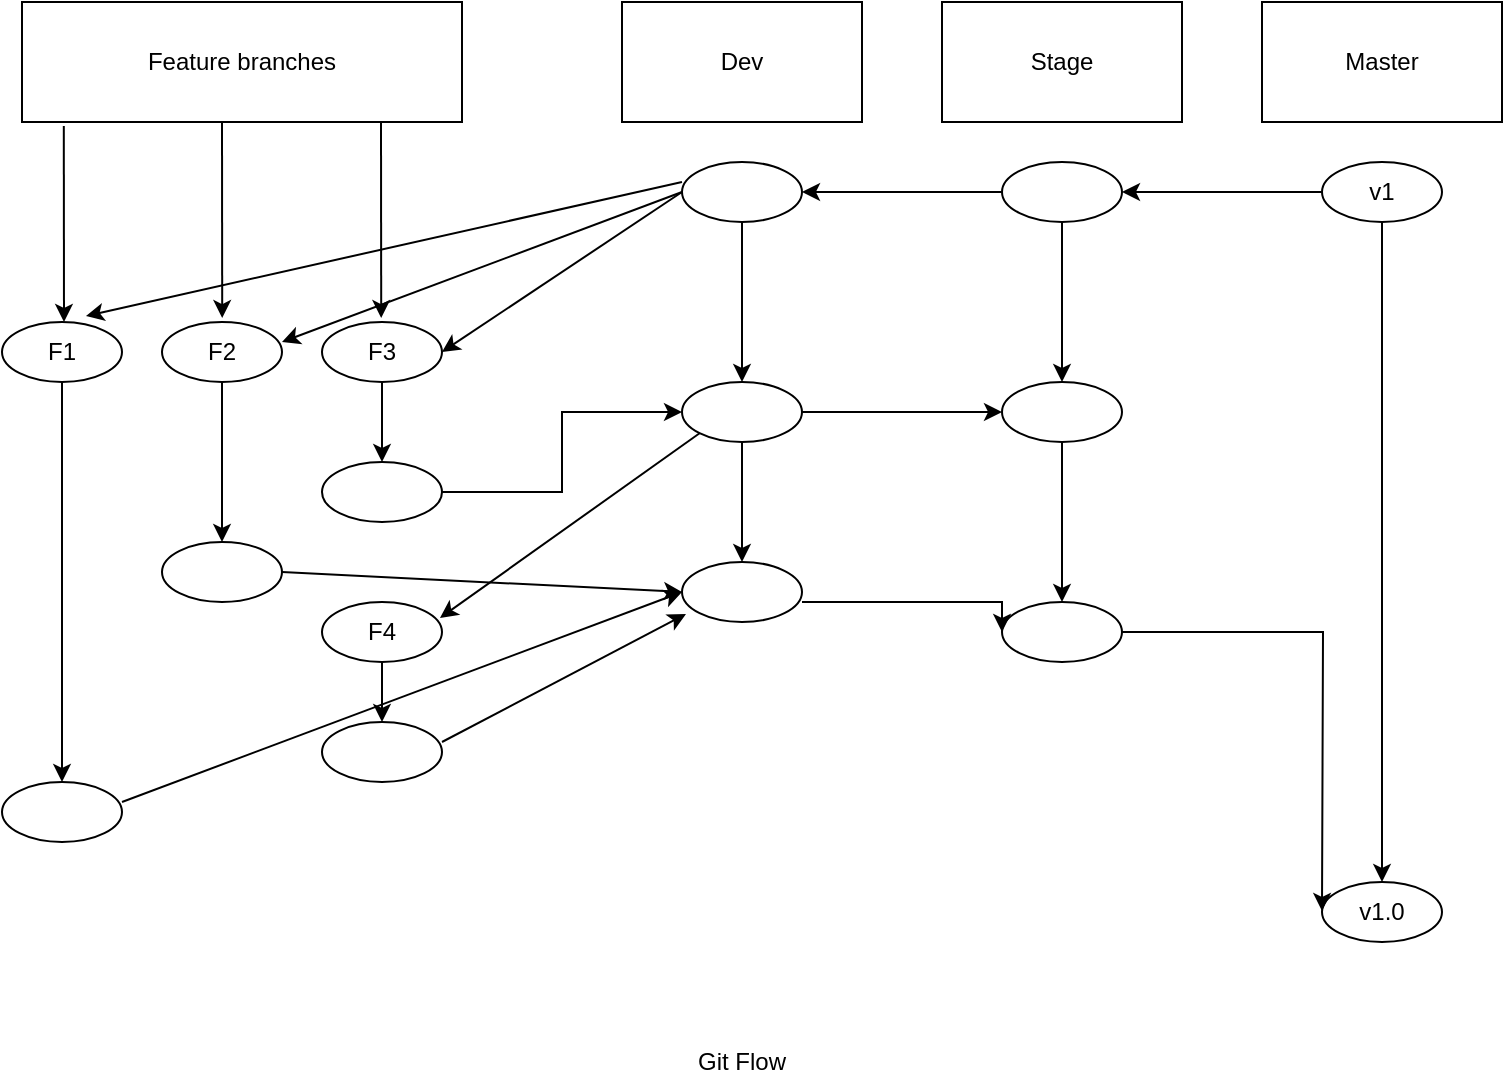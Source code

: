 <mxfile version="14.1.1" type="device" pages="3"><diagram id="JNfKFYqBqNEFS3OejF5B" name="Page-2"><mxGraphModel dx="946" dy="646" grid="1" gridSize="10" guides="1" tooltips="1" connect="1" arrows="1" fold="1" page="1" pageScale="1" pageWidth="827" pageHeight="1169" math="0" shadow="0"><root><mxCell id="IQvXxQoCViS_nBE7ZCbK-0"/><mxCell id="IQvXxQoCViS_nBE7ZCbK-1" parent="IQvXxQoCViS_nBE7ZCbK-0"/><mxCell id="IQvXxQoCViS_nBE7ZCbK-2" value="Master" style="rounded=0;whiteSpace=wrap;html=1;" parent="IQvXxQoCViS_nBE7ZCbK-1" vertex="1"><mxGeometry x="680" y="40" width="120" height="60" as="geometry"/></mxCell><mxCell id="IQvXxQoCViS_nBE7ZCbK-3" value="Stage" style="rounded=0;whiteSpace=wrap;html=1;" parent="IQvXxQoCViS_nBE7ZCbK-1" vertex="1"><mxGeometry x="520" y="40" width="120" height="60" as="geometry"/></mxCell><mxCell id="IQvXxQoCViS_nBE7ZCbK-4" value="Dev" style="rounded=0;whiteSpace=wrap;html=1;" parent="IQvXxQoCViS_nBE7ZCbK-1" vertex="1"><mxGeometry x="360" y="40" width="120" height="60" as="geometry"/></mxCell><mxCell id="IQvXxQoCViS_nBE7ZCbK-5" value="Feature branches" style="rounded=0;whiteSpace=wrap;html=1;" parent="IQvXxQoCViS_nBE7ZCbK-1" vertex="1"><mxGeometry x="60" y="40" width="220" height="60" as="geometry"/></mxCell><mxCell id="IQvXxQoCViS_nBE7ZCbK-7" value="" style="endArrow=classic;html=1;exitX=0.095;exitY=1.033;exitDx=0;exitDy=0;exitPerimeter=0;" parent="IQvXxQoCViS_nBE7ZCbK-1" source="IQvXxQoCViS_nBE7ZCbK-5" edge="1"><mxGeometry width="50" height="50" relative="1" as="geometry"><mxPoint x="80" y="160" as="sourcePoint"/><mxPoint x="81" y="200" as="targetPoint"/></mxGeometry></mxCell><mxCell id="IQvXxQoCViS_nBE7ZCbK-8" value="" style="endArrow=classic;html=1;exitX=0.095;exitY=1.033;exitDx=0;exitDy=0;exitPerimeter=0;" parent="IQvXxQoCViS_nBE7ZCbK-1" edge="1"><mxGeometry width="50" height="50" relative="1" as="geometry"><mxPoint x="160.0" y="100.0" as="sourcePoint"/><mxPoint x="160.1" y="198.02" as="targetPoint"/></mxGeometry></mxCell><mxCell id="IQvXxQoCViS_nBE7ZCbK-43" value="" style="edgeStyle=orthogonalEdgeStyle;rounded=0;orthogonalLoop=1;jettySize=auto;html=1;" parent="IQvXxQoCViS_nBE7ZCbK-1" source="IQvXxQoCViS_nBE7ZCbK-10" target="IQvXxQoCViS_nBE7ZCbK-42" edge="1"><mxGeometry relative="1" as="geometry"/></mxCell><mxCell id="IQvXxQoCViS_nBE7ZCbK-10" value="F1" style="ellipse;whiteSpace=wrap;html=1;" parent="IQvXxQoCViS_nBE7ZCbK-1" vertex="1"><mxGeometry x="50" y="200" width="60" height="30" as="geometry"/></mxCell><mxCell id="IQvXxQoCViS_nBE7ZCbK-41" value="" style="edgeStyle=orthogonalEdgeStyle;rounded=0;orthogonalLoop=1;jettySize=auto;html=1;" parent="IQvXxQoCViS_nBE7ZCbK-1" source="IQvXxQoCViS_nBE7ZCbK-11" target="IQvXxQoCViS_nBE7ZCbK-40" edge="1"><mxGeometry relative="1" as="geometry"/></mxCell><mxCell id="IQvXxQoCViS_nBE7ZCbK-11" value="F2" style="ellipse;whiteSpace=wrap;html=1;" parent="IQvXxQoCViS_nBE7ZCbK-1" vertex="1"><mxGeometry x="130" y="200" width="60" height="30" as="geometry"/></mxCell><mxCell id="IQvXxQoCViS_nBE7ZCbK-25" value="" style="edgeStyle=orthogonalEdgeStyle;rounded=0;orthogonalLoop=1;jettySize=auto;html=1;" parent="IQvXxQoCViS_nBE7ZCbK-1" source="IQvXxQoCViS_nBE7ZCbK-12" target="IQvXxQoCViS_nBE7ZCbK-24" edge="1"><mxGeometry relative="1" as="geometry"/></mxCell><mxCell id="IQvXxQoCViS_nBE7ZCbK-12" value="" style="ellipse;whiteSpace=wrap;html=1;" parent="IQvXxQoCViS_nBE7ZCbK-1" vertex="1"><mxGeometry x="390" y="120" width="60" height="30" as="geometry"/></mxCell><mxCell id="IQvXxQoCViS_nBE7ZCbK-13" value="" style="ellipse;whiteSpace=wrap;html=1;" parent="IQvXxQoCViS_nBE7ZCbK-1" vertex="1"><mxGeometry x="550" y="120" width="60" height="30" as="geometry"/></mxCell><mxCell id="IQvXxQoCViS_nBE7ZCbK-46" value="" style="edgeStyle=orthogonalEdgeStyle;rounded=0;orthogonalLoop=1;jettySize=auto;html=1;" parent="IQvXxQoCViS_nBE7ZCbK-1" source="IQvXxQoCViS_nBE7ZCbK-14" target="IQvXxQoCViS_nBE7ZCbK-45" edge="1"><mxGeometry relative="1" as="geometry"/></mxCell><mxCell id="IQvXxQoCViS_nBE7ZCbK-14" value="v1" style="ellipse;whiteSpace=wrap;html=1;" parent="IQvXxQoCViS_nBE7ZCbK-1" vertex="1"><mxGeometry x="710" y="120" width="60" height="30" as="geometry"/></mxCell><mxCell id="IQvXxQoCViS_nBE7ZCbK-15" value="" style="endArrow=classic;html=1;entryX=0.7;entryY=-0.1;entryDx=0;entryDy=0;entryPerimeter=0;" parent="IQvXxQoCViS_nBE7ZCbK-1" target="IQvXxQoCViS_nBE7ZCbK-10" edge="1"><mxGeometry width="50" height="50" relative="1" as="geometry"><mxPoint x="390" y="130" as="sourcePoint"/><mxPoint x="170.1" y="208.02" as="targetPoint"/></mxGeometry></mxCell><mxCell id="IQvXxQoCViS_nBE7ZCbK-16" value="" style="endArrow=classic;html=1;exitX=0;exitY=0.5;exitDx=0;exitDy=0;" parent="IQvXxQoCViS_nBE7ZCbK-1" source="IQvXxQoCViS_nBE7ZCbK-12" edge="1"><mxGeometry width="50" height="50" relative="1" as="geometry"><mxPoint x="180" y="120" as="sourcePoint"/><mxPoint x="190" y="210" as="targetPoint"/></mxGeometry></mxCell><mxCell id="IQvXxQoCViS_nBE7ZCbK-17" value="" style="endArrow=classic;html=1;exitX=0;exitY=0.5;exitDx=0;exitDy=0;entryX=1;entryY=0.5;entryDx=0;entryDy=0;" parent="IQvXxQoCViS_nBE7ZCbK-1" source="IQvXxQoCViS_nBE7ZCbK-14" target="IQvXxQoCViS_nBE7ZCbK-13" edge="1"><mxGeometry width="50" height="50" relative="1" as="geometry"><mxPoint x="660" y="131.98" as="sourcePoint"/><mxPoint x="660.1" y="230.0" as="targetPoint"/></mxGeometry></mxCell><mxCell id="IQvXxQoCViS_nBE7ZCbK-18" value="" style="endArrow=classic;html=1;exitX=0;exitY=0.5;exitDx=0;exitDy=0;entryX=1;entryY=0.5;entryDx=0;entryDy=0;" parent="IQvXxQoCViS_nBE7ZCbK-1" source="IQvXxQoCViS_nBE7ZCbK-13" target="IQvXxQoCViS_nBE7ZCbK-12" edge="1"><mxGeometry width="50" height="50" relative="1" as="geometry"><mxPoint x="550" y="150" as="sourcePoint"/><mxPoint x="550.1" y="248.02" as="targetPoint"/></mxGeometry></mxCell><mxCell id="IQvXxQoCViS_nBE7ZCbK-23" value="" style="edgeStyle=orthogonalEdgeStyle;rounded=0;orthogonalLoop=1;jettySize=auto;html=1;" parent="IQvXxQoCViS_nBE7ZCbK-1" source="IQvXxQoCViS_nBE7ZCbK-19" edge="1"><mxGeometry relative="1" as="geometry"><mxPoint x="240" y="270" as="targetPoint"/></mxGeometry></mxCell><mxCell id="IQvXxQoCViS_nBE7ZCbK-19" value="F3" style="ellipse;whiteSpace=wrap;html=1;" parent="IQvXxQoCViS_nBE7ZCbK-1" vertex="1"><mxGeometry x="210" y="200" width="60" height="30" as="geometry"/></mxCell><mxCell id="IQvXxQoCViS_nBE7ZCbK-20" value="" style="endArrow=classic;html=1;exitX=0.095;exitY=1.033;exitDx=0;exitDy=0;exitPerimeter=0;" parent="IQvXxQoCViS_nBE7ZCbK-1" edge="1"><mxGeometry width="50" height="50" relative="1" as="geometry"><mxPoint x="239.5" y="100" as="sourcePoint"/><mxPoint x="239.6" y="198.02" as="targetPoint"/></mxGeometry></mxCell><mxCell id="IQvXxQoCViS_nBE7ZCbK-21" value="" style="endArrow=classic;html=1;exitX=0;exitY=0.5;exitDx=0;exitDy=0;entryX=1;entryY=0.5;entryDx=0;entryDy=0;" parent="IQvXxQoCViS_nBE7ZCbK-1" source="IQvXxQoCViS_nBE7ZCbK-12" target="IQvXxQoCViS_nBE7ZCbK-19" edge="1"><mxGeometry width="50" height="50" relative="1" as="geometry"><mxPoint x="400" y="145" as="sourcePoint"/><mxPoint x="200" y="220" as="targetPoint"/></mxGeometry></mxCell><mxCell id="IQvXxQoCViS_nBE7ZCbK-22" value="" style="ellipse;whiteSpace=wrap;html=1;" parent="IQvXxQoCViS_nBE7ZCbK-1" vertex="1"><mxGeometry x="210" y="270" width="60" height="30" as="geometry"/></mxCell><mxCell id="IQvXxQoCViS_nBE7ZCbK-32" value="" style="edgeStyle=orthogonalEdgeStyle;rounded=0;orthogonalLoop=1;jettySize=auto;html=1;" parent="IQvXxQoCViS_nBE7ZCbK-1" source="IQvXxQoCViS_nBE7ZCbK-24" target="IQvXxQoCViS_nBE7ZCbK-31" edge="1"><mxGeometry relative="1" as="geometry"/></mxCell><mxCell id="IQvXxQoCViS_nBE7ZCbK-24" value="" style="ellipse;whiteSpace=wrap;html=1;" parent="IQvXxQoCViS_nBE7ZCbK-1" vertex="1"><mxGeometry x="390" y="230" width="60" height="30" as="geometry"/></mxCell><mxCell id="IQvXxQoCViS_nBE7ZCbK-30" value="" style="edgeStyle=orthogonalEdgeStyle;rounded=0;orthogonalLoop=1;jettySize=auto;html=1;entryX=0;entryY=0.5;entryDx=0;entryDy=0;exitX=1;exitY=0.5;exitDx=0;exitDy=0;" parent="IQvXxQoCViS_nBE7ZCbK-1" source="IQvXxQoCViS_nBE7ZCbK-22" target="IQvXxQoCViS_nBE7ZCbK-24" edge="1"><mxGeometry relative="1" as="geometry"><mxPoint x="250" y="240" as="sourcePoint"/><mxPoint x="250" y="280" as="targetPoint"/></mxGeometry></mxCell><mxCell id="IQvXxQoCViS_nBE7ZCbK-58" value="" style="edgeStyle=orthogonalEdgeStyle;rounded=0;orthogonalLoop=1;jettySize=auto;html=1;" parent="IQvXxQoCViS_nBE7ZCbK-1" source="IQvXxQoCViS_nBE7ZCbK-31" target="IQvXxQoCViS_nBE7ZCbK-57" edge="1"><mxGeometry relative="1" as="geometry"/></mxCell><mxCell id="IQvXxQoCViS_nBE7ZCbK-31" value="" style="ellipse;whiteSpace=wrap;html=1;" parent="IQvXxQoCViS_nBE7ZCbK-1" vertex="1"><mxGeometry x="550" y="230" width="60" height="30" as="geometry"/></mxCell><mxCell id="IQvXxQoCViS_nBE7ZCbK-37" value="" style="endArrow=classic;html=1;" parent="IQvXxQoCViS_nBE7ZCbK-1" edge="1"><mxGeometry width="50" height="50" relative="1" as="geometry"><mxPoint x="420" y="260" as="sourcePoint"/><mxPoint x="420" y="320" as="targetPoint"/></mxGeometry></mxCell><mxCell id="IQvXxQoCViS_nBE7ZCbK-38" value="" style="endArrow=classic;html=1;exitX=0.5;exitY=1;exitDx=0;exitDy=0;entryX=0.5;entryY=0;entryDx=0;entryDy=0;" parent="IQvXxQoCViS_nBE7ZCbK-1" source="IQvXxQoCViS_nBE7ZCbK-13" target="IQvXxQoCViS_nBE7ZCbK-31" edge="1"><mxGeometry width="50" height="50" relative="1" as="geometry"><mxPoint x="530" y="230" as="sourcePoint"/><mxPoint x="580" y="180" as="targetPoint"/></mxGeometry></mxCell><mxCell id="IQvXxQoCViS_nBE7ZCbK-39" value="" style="ellipse;whiteSpace=wrap;html=1;" parent="IQvXxQoCViS_nBE7ZCbK-1" vertex="1"><mxGeometry x="390" y="320" width="60" height="30" as="geometry"/></mxCell><mxCell id="IQvXxQoCViS_nBE7ZCbK-40" value="" style="ellipse;whiteSpace=wrap;html=1;" parent="IQvXxQoCViS_nBE7ZCbK-1" vertex="1"><mxGeometry x="130" y="310" width="60" height="30" as="geometry"/></mxCell><mxCell id="IQvXxQoCViS_nBE7ZCbK-42" value="" style="ellipse;whiteSpace=wrap;html=1;" parent="IQvXxQoCViS_nBE7ZCbK-1" vertex="1"><mxGeometry x="50" y="430" width="60" height="30" as="geometry"/></mxCell><mxCell id="IQvXxQoCViS_nBE7ZCbK-45" value="v1.0" style="ellipse;whiteSpace=wrap;html=1;" parent="IQvXxQoCViS_nBE7ZCbK-1" vertex="1"><mxGeometry x="710" y="480" width="60" height="30" as="geometry"/></mxCell><mxCell id="IQvXxQoCViS_nBE7ZCbK-53" value="" style="edgeStyle=orthogonalEdgeStyle;rounded=0;orthogonalLoop=1;jettySize=auto;html=1;" parent="IQvXxQoCViS_nBE7ZCbK-1" source="IQvXxQoCViS_nBE7ZCbK-47" edge="1"><mxGeometry relative="1" as="geometry"><mxPoint x="240" y="400" as="targetPoint"/></mxGeometry></mxCell><mxCell id="IQvXxQoCViS_nBE7ZCbK-47" value="F4" style="ellipse;whiteSpace=wrap;html=1;" parent="IQvXxQoCViS_nBE7ZCbK-1" vertex="1"><mxGeometry x="210" y="340" width="60" height="30" as="geometry"/></mxCell><mxCell id="IQvXxQoCViS_nBE7ZCbK-48" value="" style="endArrow=classic;html=1;exitX=0;exitY=1;exitDx=0;exitDy=0;entryX=0.983;entryY=0.267;entryDx=0;entryDy=0;entryPerimeter=0;" parent="IQvXxQoCViS_nBE7ZCbK-1" source="IQvXxQoCViS_nBE7ZCbK-24" target="IQvXxQoCViS_nBE7ZCbK-47" edge="1"><mxGeometry width="50" height="50" relative="1" as="geometry"><mxPoint x="390" y="320" as="sourcePoint"/><mxPoint x="440" y="270" as="targetPoint"/></mxGeometry></mxCell><mxCell id="IQvXxQoCViS_nBE7ZCbK-52" value="" style="ellipse;whiteSpace=wrap;html=1;" parent="IQvXxQoCViS_nBE7ZCbK-1" vertex="1"><mxGeometry x="210" y="400" width="60" height="30" as="geometry"/></mxCell><mxCell id="IQvXxQoCViS_nBE7ZCbK-54" value="" style="endArrow=classic;html=1;entryX=0.033;entryY=0.867;entryDx=0;entryDy=0;entryPerimeter=0;" parent="IQvXxQoCViS_nBE7ZCbK-1" target="IQvXxQoCViS_nBE7ZCbK-39" edge="1"><mxGeometry width="50" height="50" relative="1" as="geometry"><mxPoint x="270" y="410" as="sourcePoint"/><mxPoint x="320" y="360" as="targetPoint"/></mxGeometry></mxCell><mxCell id="IQvXxQoCViS_nBE7ZCbK-55" value="" style="endArrow=classic;html=1;exitX=1;exitY=0.5;exitDx=0;exitDy=0;entryX=0;entryY=0.5;entryDx=0;entryDy=0;" parent="IQvXxQoCViS_nBE7ZCbK-1" source="IQvXxQoCViS_nBE7ZCbK-40" target="IQvXxQoCViS_nBE7ZCbK-39" edge="1"><mxGeometry width="50" height="50" relative="1" as="geometry"><mxPoint x="390" y="320" as="sourcePoint"/><mxPoint x="440" y="270" as="targetPoint"/></mxGeometry></mxCell><mxCell id="IQvXxQoCViS_nBE7ZCbK-56" value="" style="endArrow=classic;html=1;entryX=0;entryY=0.5;entryDx=0;entryDy=0;" parent="IQvXxQoCViS_nBE7ZCbK-1" target="IQvXxQoCViS_nBE7ZCbK-39" edge="1"><mxGeometry width="50" height="50" relative="1" as="geometry"><mxPoint x="110" y="440" as="sourcePoint"/><mxPoint x="220.99" y="383" as="targetPoint"/></mxGeometry></mxCell><mxCell id="IQvXxQoCViS_nBE7ZCbK-57" value="" style="ellipse;whiteSpace=wrap;html=1;" parent="IQvXxQoCViS_nBE7ZCbK-1" vertex="1"><mxGeometry x="550" y="340" width="60" height="30" as="geometry"/></mxCell><mxCell id="IQvXxQoCViS_nBE7ZCbK-59" value="" style="edgeStyle=orthogonalEdgeStyle;rounded=0;orthogonalLoop=1;jettySize=auto;html=1;entryX=0;entryY=0.5;entryDx=0;entryDy=0;" parent="IQvXxQoCViS_nBE7ZCbK-1" target="IQvXxQoCViS_nBE7ZCbK-57" edge="1"><mxGeometry relative="1" as="geometry"><mxPoint x="450" y="340" as="sourcePoint"/><mxPoint x="550" y="340" as="targetPoint"/><Array as="points"><mxPoint x="550" y="340"/></Array></mxGeometry></mxCell><mxCell id="IQvXxQoCViS_nBE7ZCbK-60" value="" style="edgeStyle=orthogonalEdgeStyle;rounded=0;orthogonalLoop=1;jettySize=auto;html=1;exitX=1;exitY=0.5;exitDx=0;exitDy=0;" parent="IQvXxQoCViS_nBE7ZCbK-1" source="IQvXxQoCViS_nBE7ZCbK-57" edge="1"><mxGeometry relative="1" as="geometry"><mxPoint x="610" y="494.5" as="sourcePoint"/><mxPoint x="710" y="494.5" as="targetPoint"/></mxGeometry></mxCell><mxCell id="IQvXxQoCViS_nBE7ZCbK-61" value="Git Flow" style="text;html=1;strokeColor=none;fillColor=none;align=center;verticalAlign=middle;whiteSpace=wrap;rounded=0;" parent="IQvXxQoCViS_nBE7ZCbK-1" vertex="1"><mxGeometry x="270" y="560" width="300" height="20" as="geometry"/></mxCell></root></mxGraphModel></diagram><diagram id="998h6Ifmlm46iUMD5fGS" name="Page-3"><mxGraphModel dx="946" dy="597" grid="1" gridSize="10" guides="1" tooltips="1" connect="1" arrows="1" fold="1" page="1" pageScale="1" pageWidth="827" pageHeight="1169" math="0" shadow="0"><root><mxCell id="gpR3K3BFhlanFf4t6SX5-0"/><mxCell id="gpR3K3BFhlanFf4t6SX5-1" parent="gpR3K3BFhlanFf4t6SX5-0"/><mxCell id="gpR3K3BFhlanFf4t6SX5-3" value="Git merge vs git rebase" style="text;html=1;strokeColor=none;fillColor=none;align=center;verticalAlign=middle;whiteSpace=wrap;rounded=0;" vertex="1" parent="gpR3K3BFhlanFf4t6SX5-1"><mxGeometry x="270" y="530" width="240" height="20" as="geometry"/></mxCell><mxCell id="gpR3K3BFhlanFf4t6SX5-4" value="" style="ellipse;whiteSpace=wrap;html=1;aspect=fixed;" vertex="1" parent="gpR3K3BFhlanFf4t6SX5-1"><mxGeometry x="80" y="80" width="30" height="30" as="geometry"/></mxCell><mxCell id="gpR3K3BFhlanFf4t6SX5-5" value="" style="ellipse;whiteSpace=wrap;html=1;aspect=fixed;" vertex="1" parent="gpR3K3BFhlanFf4t6SX5-1"><mxGeometry x="190" y="80" width="30" height="30" as="geometry"/></mxCell><mxCell id="gpR3K3BFhlanFf4t6SX5-6" value="" style="ellipse;whiteSpace=wrap;html=1;aspect=fixed;" vertex="1" parent="gpR3K3BFhlanFf4t6SX5-1"><mxGeometry x="300" y="30" width="30" height="30" as="geometry"/></mxCell><mxCell id="gpR3K3BFhlanFf4t6SX5-7" value="" style="ellipse;whiteSpace=wrap;html=1;aspect=fixed;" vertex="1" parent="gpR3K3BFhlanFf4t6SX5-1"><mxGeometry x="320" y="80" width="30" height="30" as="geometry"/></mxCell><mxCell id="gpR3K3BFhlanFf4t6SX5-9" value="" style="ellipse;whiteSpace=wrap;html=1;aspect=fixed;" vertex="1" parent="gpR3K3BFhlanFf4t6SX5-1"><mxGeometry x="375" y="30" width="30" height="30" as="geometry"/></mxCell><mxCell id="gpR3K3BFhlanFf4t6SX5-10" value="*" style="ellipse;whiteSpace=wrap;html=1;aspect=fixed;" vertex="1" parent="gpR3K3BFhlanFf4t6SX5-1"><mxGeometry x="470" y="30" width="30" height="30" as="geometry"/></mxCell><mxCell id="gpR3K3BFhlanFf4t6SX5-11" value="" style="endArrow=none;html=1;exitX=1;exitY=0.5;exitDx=0;exitDy=0;entryX=0;entryY=0.5;entryDx=0;entryDy=0;" edge="1" parent="gpR3K3BFhlanFf4t6SX5-1" source="gpR3K3BFhlanFf4t6SX5-4" target="gpR3K3BFhlanFf4t6SX5-5"><mxGeometry width="50" height="50" relative="1" as="geometry"><mxPoint x="390" y="330" as="sourcePoint"/><mxPoint x="440" y="280" as="targetPoint"/></mxGeometry></mxCell><mxCell id="gpR3K3BFhlanFf4t6SX5-12" value="" style="endArrow=none;html=1;exitX=1;exitY=0.5;exitDx=0;exitDy=0;entryX=0;entryY=0.5;entryDx=0;entryDy=0;" edge="1" parent="gpR3K3BFhlanFf4t6SX5-1" source="gpR3K3BFhlanFf4t6SX5-5"><mxGeometry width="50" height="50" relative="1" as="geometry"><mxPoint x="240" y="94.5" as="sourcePoint"/><mxPoint x="320" y="94.5" as="targetPoint"/></mxGeometry></mxCell><mxCell id="gpR3K3BFhlanFf4t6SX5-13" value="" style="endArrow=classic;html=1;exitX=1;exitY=0.5;exitDx=0;exitDy=0;entryX=0.5;entryY=1;entryDx=0;entryDy=0;" edge="1" parent="gpR3K3BFhlanFf4t6SX5-1" source="gpR3K3BFhlanFf4t6SX5-7" target="gpR3K3BFhlanFf4t6SX5-10"><mxGeometry width="50" height="50" relative="1" as="geometry"><mxPoint x="414" y="130" as="sourcePoint"/><mxPoint x="464" y="80" as="targetPoint"/></mxGeometry></mxCell><mxCell id="gpR3K3BFhlanFf4t6SX5-14" value="" style="endArrow=none;html=1;entryX=0;entryY=0.5;entryDx=0;entryDy=0;" edge="1" parent="gpR3K3BFhlanFf4t6SX5-1" target="gpR3K3BFhlanFf4t6SX5-6"><mxGeometry width="50" height="50" relative="1" as="geometry"><mxPoint x="210" y="80" as="sourcePoint"/><mxPoint x="260" y="30" as="targetPoint"/></mxGeometry></mxCell><mxCell id="gpR3K3BFhlanFf4t6SX5-15" value="" style="endArrow=none;html=1;entryX=0;entryY=0.5;entryDx=0;entryDy=0;" edge="1" parent="gpR3K3BFhlanFf4t6SX5-1" target="gpR3K3BFhlanFf4t6SX5-9"><mxGeometry width="50" height="50" relative="1" as="geometry"><mxPoint x="330" y="45" as="sourcePoint"/><mxPoint x="370" y="45" as="targetPoint"/></mxGeometry></mxCell><mxCell id="gpR3K3BFhlanFf4t6SX5-16" value="" style="endArrow=none;html=1;" edge="1" parent="gpR3K3BFhlanFf4t6SX5-1"><mxGeometry width="50" height="50" relative="1" as="geometry"><mxPoint x="405" y="44.5" as="sourcePoint"/><mxPoint x="470" y="45" as="targetPoint"/></mxGeometry></mxCell><mxCell id="gpR3K3BFhlanFf4t6SX5-18" value="Master" style="rounded=0;whiteSpace=wrap;html=1;" vertex="1" parent="gpR3K3BFhlanFf4t6SX5-1"><mxGeometry x="285" y="150" width="120" height="30" as="geometry"/></mxCell><mxCell id="gpR3K3BFhlanFf4t6SX5-19" value="" style="endArrow=classic;html=1;exitX=0.417;exitY=0;exitDx=0;exitDy=0;exitPerimeter=0;" edge="1" parent="gpR3K3BFhlanFf4t6SX5-1" source="gpR3K3BFhlanFf4t6SX5-18"><mxGeometry width="50" height="50" relative="1" as="geometry"><mxPoint x="335" y="140" as="sourcePoint"/><mxPoint x="335" y="110" as="targetPoint"/></mxGeometry></mxCell><mxCell id="gpR3K3BFhlanFf4t6SX5-21" value="Feature" style="rounded=0;whiteSpace=wrap;html=1;" vertex="1" parent="gpR3K3BFhlanFf4t6SX5-1"><mxGeometry x="440" width="120" height="20" as="geometry"/></mxCell><mxCell id="gpR3K3BFhlanFf4t6SX5-22" value="Git Merge" style="rounded=0;whiteSpace=wrap;html=1;" vertex="1" parent="gpR3K3BFhlanFf4t6SX5-1"><mxGeometry x="650" y="60" width="120" height="60" as="geometry"/></mxCell><mxCell id="gpR3K3BFhlanFf4t6SX5-23" value="Git Rebase" style="rounded=0;whiteSpace=wrap;html=1;" vertex="1" parent="gpR3K3BFhlanFf4t6SX5-1"><mxGeometry x="650" y="330" width="120" height="60" as="geometry"/></mxCell><mxCell id="gpR3K3BFhlanFf4t6SX5-24" value="" style="ellipse;whiteSpace=wrap;html=1;aspect=fixed;" vertex="1" parent="gpR3K3BFhlanFf4t6SX5-1"><mxGeometry x="70" y="330" width="30" height="30" as="geometry"/></mxCell><mxCell id="gpR3K3BFhlanFf4t6SX5-25" value="" style="ellipse;whiteSpace=wrap;html=1;aspect=fixed;" vertex="1" parent="gpR3K3BFhlanFf4t6SX5-1"><mxGeometry x="210" y="330" width="30" height="30" as="geometry"/></mxCell><mxCell id="gpR3K3BFhlanFf4t6SX5-26" value="" style="ellipse;whiteSpace=wrap;html=1;aspect=fixed;" vertex="1" parent="gpR3K3BFhlanFf4t6SX5-1"><mxGeometry x="345" y="330" width="30" height="30" as="geometry"/></mxCell><mxCell id="gpR3K3BFhlanFf4t6SX5-27" value="*" style="ellipse;whiteSpace=wrap;html=1;aspect=fixed;" vertex="1" parent="gpR3K3BFhlanFf4t6SX5-1"><mxGeometry x="440" y="280" width="30" height="30" as="geometry"/></mxCell><mxCell id="gpR3K3BFhlanFf4t6SX5-28" value="*" style="ellipse;whiteSpace=wrap;html=1;aspect=fixed;" vertex="1" parent="gpR3K3BFhlanFf4t6SX5-1"><mxGeometry x="520" y="280" width="30" height="30" as="geometry"/></mxCell><mxCell id="gpR3K3BFhlanFf4t6SX5-30" value="Feature" style="rounded=0;whiteSpace=wrap;html=1;" vertex="1" parent="gpR3K3BFhlanFf4t6SX5-1"><mxGeometry x="475" y="230" width="120" height="20" as="geometry"/></mxCell><mxCell id="gpR3K3BFhlanFf4t6SX5-31" value="Master" style="rounded=0;whiteSpace=wrap;html=1;" vertex="1" parent="gpR3K3BFhlanFf4t6SX5-1"><mxGeometry x="300" y="410" width="120" height="30" as="geometry"/></mxCell><mxCell id="gpR3K3BFhlanFf4t6SX5-32" value="" style="endArrow=classic;html=1;entryX=0.5;entryY=1;entryDx=0;entryDy=0;exitX=0.5;exitY=0;exitDx=0;exitDy=0;" edge="1" parent="gpR3K3BFhlanFf4t6SX5-1" source="gpR3K3BFhlanFf4t6SX5-31" target="gpR3K3BFhlanFf4t6SX5-26"><mxGeometry width="50" height="50" relative="1" as="geometry"><mxPoint x="355" y="410" as="sourcePoint"/><mxPoint x="405" y="360" as="targetPoint"/></mxGeometry></mxCell><mxCell id="gpR3K3BFhlanFf4t6SX5-33" value="" style="endArrow=none;html=1;entryX=0;entryY=0.5;entryDx=0;entryDy=0;" edge="1" parent="gpR3K3BFhlanFf4t6SX5-1" target="gpR3K3BFhlanFf4t6SX5-25"><mxGeometry width="50" height="50" relative="1" as="geometry"><mxPoint x="100" y="345" as="sourcePoint"/><mxPoint x="150" y="300" as="targetPoint"/></mxGeometry></mxCell><mxCell id="gpR3K3BFhlanFf4t6SX5-34" value="" style="endArrow=none;html=1;entryX=0;entryY=0.5;entryDx=0;entryDy=0;" edge="1" parent="gpR3K3BFhlanFf4t6SX5-1"><mxGeometry width="50" height="50" relative="1" as="geometry"><mxPoint x="240" y="345" as="sourcePoint"/><mxPoint x="345" y="344.5" as="targetPoint"/></mxGeometry></mxCell><mxCell id="gpR3K3BFhlanFf4t6SX5-35" value="" style="endArrow=none;html=1;entryX=0;entryY=0.5;entryDx=0;entryDy=0;" edge="1" parent="gpR3K3BFhlanFf4t6SX5-1"><mxGeometry width="50" height="50" relative="1" as="geometry"><mxPoint x="470" y="295" as="sourcePoint"/><mxPoint x="520" y="294.5" as="targetPoint"/></mxGeometry></mxCell><mxCell id="gpR3K3BFhlanFf4t6SX5-36" value="" style="endArrow=none;html=1;entryX=0;entryY=0.5;entryDx=0;entryDy=0;" edge="1" parent="gpR3K3BFhlanFf4t6SX5-1" target="gpR3K3BFhlanFf4t6SX5-27"><mxGeometry width="50" height="50" relative="1" as="geometry"><mxPoint x="375" y="345" as="sourcePoint"/><mxPoint x="425" y="344.5" as="targetPoint"/><Array as="points"><mxPoint x="420" y="330"/></Array></mxGeometry></mxCell></root></mxGraphModel></diagram><diagram id="TkqkyKfVlmm-ubmhDyW2" name="Page-4"><mxGraphModel dx="946" dy="646" grid="1" gridSize="10" guides="1" tooltips="1" connect="1" arrows="1" fold="1" page="1" pageScale="1" pageWidth="827" pageHeight="1169" math="0" shadow="0"><root><mxCell id="wAQrojV3WRPhFBGHK14p-0"/><mxCell id="wAQrojV3WRPhFBGHK14p-1" parent="wAQrojV3WRPhFBGHK14p-0"/><mxCell id="wAQrojV3WRPhFBGHK14p-2" value="Time" style="rounded=0;whiteSpace=wrap;html=1;" vertex="1" parent="wAQrojV3WRPhFBGHK14p-1"><mxGeometry x="10" y="40" width="80" height="30" as="geometry"/></mxCell><mxCell id="wAQrojV3WRPhFBGHK14p-13" value="" style="edgeStyle=orthogonalEdgeStyle;rounded=0;orthogonalLoop=1;jettySize=auto;html=1;" edge="1" parent="wAQrojV3WRPhFBGHK14p-1" source="wAQrojV3WRPhFBGHK14p-3" target="wAQrojV3WRPhFBGHK14p-12"><mxGeometry relative="1" as="geometry"><Array as="points"><mxPoint x="120" y="90"/><mxPoint x="120" y="90"/></Array></mxGeometry></mxCell><mxCell id="wAQrojV3WRPhFBGHK14p-3" value="Feature Branches" style="rounded=0;whiteSpace=wrap;html=1;" vertex="1" parent="wAQrojV3WRPhFBGHK14p-1"><mxGeometry x="110" y="40" width="120" height="30" as="geometry"/></mxCell><mxCell id="wAQrojV3WRPhFBGHK14p-4" value="Dev" style="rounded=0;whiteSpace=wrap;html=1;" vertex="1" parent="wAQrojV3WRPhFBGHK14p-1"><mxGeometry x="240" y="40" width="60" height="30" as="geometry"/></mxCell><mxCell id="wAQrojV3WRPhFBGHK14p-37" value="" style="edgeStyle=orthogonalEdgeStyle;rounded=0;orthogonalLoop=1;jettySize=auto;html=1;" edge="1" parent="wAQrojV3WRPhFBGHK14p-1" source="wAQrojV3WRPhFBGHK14p-5" target="wAQrojV3WRPhFBGHK14p-36"><mxGeometry relative="1" as="geometry"/></mxCell><mxCell id="wAQrojV3WRPhFBGHK14p-5" value="Bug fixes" style="rounded=0;whiteSpace=wrap;html=1;" vertex="1" parent="wAQrojV3WRPhFBGHK14p-1"><mxGeometry x="340" y="40" width="70" height="30" as="geometry"/></mxCell><mxCell id="wAQrojV3WRPhFBGHK14p-40" value="" style="edgeStyle=orthogonalEdgeStyle;rounded=0;orthogonalLoop=1;jettySize=auto;html=1;" edge="1" parent="wAQrojV3WRPhFBGHK14p-1" source="wAQrojV3WRPhFBGHK14p-6" target="wAQrojV3WRPhFBGHK14p-39"><mxGeometry relative="1" as="geometry"/></mxCell><mxCell id="wAQrojV3WRPhFBGHK14p-6" value="QA" style="rounded=0;whiteSpace=wrap;html=1;" vertex="1" parent="wAQrojV3WRPhFBGHK14p-1"><mxGeometry x="440" y="40" width="50" height="30" as="geometry"/></mxCell><mxCell id="wAQrojV3WRPhFBGHK14p-49" value="" style="edgeStyle=orthogonalEdgeStyle;rounded=0;orthogonalLoop=1;jettySize=auto;html=1;" edge="1" parent="wAQrojV3WRPhFBGHK14p-1" source="wAQrojV3WRPhFBGHK14p-7" target="wAQrojV3WRPhFBGHK14p-48"><mxGeometry relative="1" as="geometry"/></mxCell><mxCell id="wAQrojV3WRPhFBGHK14p-7" value="Stage" style="rounded=0;whiteSpace=wrap;html=1;" vertex="1" parent="wAQrojV3WRPhFBGHK14p-1"><mxGeometry x="520" y="40" width="70" height="30" as="geometry"/></mxCell><mxCell id="wAQrojV3WRPhFBGHK14p-58" value="" style="edgeStyle=orthogonalEdgeStyle;rounded=0;orthogonalLoop=1;jettySize=auto;html=1;" edge="1" parent="wAQrojV3WRPhFBGHK14p-1" source="wAQrojV3WRPhFBGHK14p-9" target="wAQrojV3WRPhFBGHK14p-57"><mxGeometry relative="1" as="geometry"/></mxCell><mxCell id="wAQrojV3WRPhFBGHK14p-9" value="Hot fixes" style="rounded=0;whiteSpace=wrap;html=1;" vertex="1" parent="wAQrojV3WRPhFBGHK14p-1"><mxGeometry x="640" y="40" width="70" height="30" as="geometry"/></mxCell><mxCell id="wAQrojV3WRPhFBGHK14p-62" value="" style="edgeStyle=orthogonalEdgeStyle;rounded=0;orthogonalLoop=1;jettySize=auto;html=1;" edge="1" parent="wAQrojV3WRPhFBGHK14p-1" source="wAQrojV3WRPhFBGHK14p-10" target="wAQrojV3WRPhFBGHK14p-61"><mxGeometry relative="1" as="geometry"/></mxCell><mxCell id="wAQrojV3WRPhFBGHK14p-10" value="Master" style="rounded=0;whiteSpace=wrap;html=1;" vertex="1" parent="wAQrojV3WRPhFBGHK14p-1"><mxGeometry x="750" y="40" width="70" height="30" as="geometry"/></mxCell><mxCell id="wAQrojV3WRPhFBGHK14p-11" value="" style="endArrow=classic;html=1;exitX=0.363;exitY=1.067;exitDx=0;exitDy=0;exitPerimeter=0;" edge="1" parent="wAQrojV3WRPhFBGHK14p-1" source="wAQrojV3WRPhFBGHK14p-2"><mxGeometry width="50" height="50" relative="1" as="geometry"><mxPoint x="390" y="360" as="sourcePoint"/><mxPoint x="39" y="640" as="targetPoint"/></mxGeometry></mxCell><mxCell id="wAQrojV3WRPhFBGHK14p-15" value="" style="edgeStyle=orthogonalEdgeStyle;rounded=0;orthogonalLoop=1;jettySize=auto;html=1;" edge="1" parent="wAQrojV3WRPhFBGHK14p-1" source="wAQrojV3WRPhFBGHK14p-12" target="wAQrojV3WRPhFBGHK14p-14"><mxGeometry relative="1" as="geometry"><Array as="points"><mxPoint x="120" y="240"/><mxPoint x="120" y="240"/></Array></mxGeometry></mxCell><mxCell id="wAQrojV3WRPhFBGHK14p-12" value="" style="ellipse;whiteSpace=wrap;html=1;rounded=0;fillColor=#99FF99;" vertex="1" parent="wAQrojV3WRPhFBGHK14p-1"><mxGeometry x="90" y="160" width="50" height="30" as="geometry"/></mxCell><mxCell id="wAQrojV3WRPhFBGHK14p-17" value="" style="edgeStyle=orthogonalEdgeStyle;rounded=0;orthogonalLoop=1;jettySize=auto;html=1;" edge="1" parent="wAQrojV3WRPhFBGHK14p-1" source="wAQrojV3WRPhFBGHK14p-14" target="wAQrojV3WRPhFBGHK14p-16"><mxGeometry relative="1" as="geometry"><Array as="points"><mxPoint x="120" y="320"/><mxPoint x="120" y="320"/></Array></mxGeometry></mxCell><mxCell id="wAQrojV3WRPhFBGHK14p-14" value="" style="ellipse;whiteSpace=wrap;html=1;rounded=0;fillColor=#99FF99;" vertex="1" parent="wAQrojV3WRPhFBGHK14p-1"><mxGeometry x="90" y="270" width="50" height="30" as="geometry"/></mxCell><mxCell id="wAQrojV3WRPhFBGHK14p-16" value="" style="ellipse;whiteSpace=wrap;html=1;rounded=0;fillColor=#99FF99;" vertex="1" parent="wAQrojV3WRPhFBGHK14p-1"><mxGeometry x="90" y="380" width="55" height="30" as="geometry"/></mxCell><mxCell id="wAQrojV3WRPhFBGHK14p-18" value="" style="endArrow=classic;html=1;" edge="1" parent="wAQrojV3WRPhFBGHK14p-1"><mxGeometry width="50" height="50" relative="1" as="geometry"><mxPoint x="117" y="410" as="sourcePoint"/><mxPoint x="117" y="640" as="targetPoint"/></mxGeometry></mxCell><mxCell id="wAQrojV3WRPhFBGHK14p-19" value="" style="edgeStyle=orthogonalEdgeStyle;rounded=0;orthogonalLoop=1;jettySize=auto;html=1;" edge="1" parent="wAQrojV3WRPhFBGHK14p-1"><mxGeometry relative="1" as="geometry"><mxPoint x="180" y="70" as="sourcePoint"/><mxPoint x="180" y="200" as="targetPoint"/><Array as="points"><mxPoint x="180" y="100"/><mxPoint x="180" y="100"/></Array></mxGeometry></mxCell><mxCell id="wAQrojV3WRPhFBGHK14p-23" value="" style="edgeStyle=orthogonalEdgeStyle;rounded=0;orthogonalLoop=1;jettySize=auto;html=1;" edge="1" parent="wAQrojV3WRPhFBGHK14p-1" source="wAQrojV3WRPhFBGHK14p-20" target="wAQrojV3WRPhFBGHK14p-22"><mxGeometry relative="1" as="geometry"/></mxCell><mxCell id="wAQrojV3WRPhFBGHK14p-20" value="" style="ellipse;whiteSpace=wrap;html=1;rounded=0;fillColor=#99FF99;" vertex="1" parent="wAQrojV3WRPhFBGHK14p-1"><mxGeometry x="150" y="200" width="50" height="30" as="geometry"/></mxCell><mxCell id="wAQrojV3WRPhFBGHK14p-22" value="" style="ellipse;whiteSpace=wrap;html=1;rounded=0;fillColor=#99FF99;" vertex="1" parent="wAQrojV3WRPhFBGHK14p-1"><mxGeometry x="150" y="470" width="50" height="30" as="geometry"/></mxCell><mxCell id="wAQrojV3WRPhFBGHK14p-24" value="" style="edgeStyle=orthogonalEdgeStyle;rounded=0;orthogonalLoop=1;jettySize=auto;html=1;" edge="1" parent="wAQrojV3WRPhFBGHK14p-1"><mxGeometry relative="1" as="geometry"><mxPoint x="274.5" y="70" as="sourcePoint"/><mxPoint x="274.5" y="120.3" as="targetPoint"/><Array as="points"><mxPoint x="274.5" y="90"/><mxPoint x="274.5" y="90"/></Array></mxGeometry></mxCell><mxCell id="wAQrojV3WRPhFBGHK14p-27" value="" style="edgeStyle=orthogonalEdgeStyle;rounded=0;orthogonalLoop=1;jettySize=auto;html=1;" edge="1" parent="wAQrojV3WRPhFBGHK14p-1" source="wAQrojV3WRPhFBGHK14p-25" target="wAQrojV3WRPhFBGHK14p-26"><mxGeometry relative="1" as="geometry"/></mxCell><mxCell id="wAQrojV3WRPhFBGHK14p-25" value="" style="ellipse;whiteSpace=wrap;html=1;rounded=0;fillColor=#FFE6CC;" vertex="1" parent="wAQrojV3WRPhFBGHK14p-1"><mxGeometry x="250" y="120" width="50" height="30" as="geometry"/></mxCell><mxCell id="wAQrojV3WRPhFBGHK14p-29" value="" style="edgeStyle=orthogonalEdgeStyle;rounded=0;orthogonalLoop=1;jettySize=auto;html=1;" edge="1" parent="wAQrojV3WRPhFBGHK14p-1" source="wAQrojV3WRPhFBGHK14p-26" target="wAQrojV3WRPhFBGHK14p-28"><mxGeometry relative="1" as="geometry"/></mxCell><mxCell id="wAQrojV3WRPhFBGHK14p-26" value="" style="ellipse;whiteSpace=wrap;html=1;rounded=0;fillColor=#FFE6CC;" vertex="1" parent="wAQrojV3WRPhFBGHK14p-1"><mxGeometry x="250" y="190" width="50" height="30" as="geometry"/></mxCell><mxCell id="wAQrojV3WRPhFBGHK14p-31" value="" style="edgeStyle=orthogonalEdgeStyle;rounded=0;orthogonalLoop=1;jettySize=auto;html=1;" edge="1" parent="wAQrojV3WRPhFBGHK14p-1" source="wAQrojV3WRPhFBGHK14p-28" target="wAQrojV3WRPhFBGHK14p-30"><mxGeometry relative="1" as="geometry"/></mxCell><mxCell id="wAQrojV3WRPhFBGHK14p-28" value="" style="ellipse;whiteSpace=wrap;html=1;rounded=0;fillColor=#FFE6CC;" vertex="1" parent="wAQrojV3WRPhFBGHK14p-1"><mxGeometry x="250" y="260" width="50" height="30" as="geometry"/></mxCell><mxCell id="wAQrojV3WRPhFBGHK14p-33" value="" style="edgeStyle=orthogonalEdgeStyle;rounded=0;orthogonalLoop=1;jettySize=auto;html=1;" edge="1" parent="wAQrojV3WRPhFBGHK14p-1" source="wAQrojV3WRPhFBGHK14p-30" target="wAQrojV3WRPhFBGHK14p-32"><mxGeometry relative="1" as="geometry"/></mxCell><mxCell id="wAQrojV3WRPhFBGHK14p-30" value="" style="ellipse;whiteSpace=wrap;html=1;rounded=0;fillColor=#FFE6CC;" vertex="1" parent="wAQrojV3WRPhFBGHK14p-1"><mxGeometry x="250" y="330" width="50" height="30" as="geometry"/></mxCell><mxCell id="wAQrojV3WRPhFBGHK14p-35" value="" style="edgeStyle=orthogonalEdgeStyle;rounded=0;orthogonalLoop=1;jettySize=auto;html=1;" edge="1" parent="wAQrojV3WRPhFBGHK14p-1" source="wAQrojV3WRPhFBGHK14p-32" target="wAQrojV3WRPhFBGHK14p-34"><mxGeometry relative="1" as="geometry"/></mxCell><mxCell id="wAQrojV3WRPhFBGHK14p-32" value="" style="ellipse;whiteSpace=wrap;html=1;rounded=0;fillColor=#FFE6CC;" vertex="1" parent="wAQrojV3WRPhFBGHK14p-1"><mxGeometry x="250" y="420" width="50" height="30" as="geometry"/></mxCell><mxCell id="wAQrojV3WRPhFBGHK14p-34" value="" style="ellipse;whiteSpace=wrap;html=1;rounded=0;fillColor=#FFE6CC;" vertex="1" parent="wAQrojV3WRPhFBGHK14p-1"><mxGeometry x="250" y="530" width="50" height="30" as="geometry"/></mxCell><mxCell id="wAQrojV3WRPhFBGHK14p-36" value="" style="ellipse;whiteSpace=wrap;html=1;rounded=0;fillColor=#FF3333;" vertex="1" parent="wAQrojV3WRPhFBGHK14p-1"><mxGeometry x="355" y="280" width="40" height="20" as="geometry"/></mxCell><mxCell id="wAQrojV3WRPhFBGHK14p-38" value="" style="endArrow=classic;html=1;exitX=0.5;exitY=1;exitDx=0;exitDy=0;" edge="1" parent="wAQrojV3WRPhFBGHK14p-1" source="wAQrojV3WRPhFBGHK14p-36"><mxGeometry width="50" height="50" relative="1" as="geometry"><mxPoint x="440" y="230" as="sourcePoint"/><mxPoint x="375" y="640" as="targetPoint"/></mxGeometry></mxCell><mxCell id="wAQrojV3WRPhFBGHK14p-42" value="" style="edgeStyle=orthogonalEdgeStyle;rounded=0;orthogonalLoop=1;jettySize=auto;html=1;" edge="1" parent="wAQrojV3WRPhFBGHK14p-1" source="wAQrojV3WRPhFBGHK14p-39" target="wAQrojV3WRPhFBGHK14p-41"><mxGeometry relative="1" as="geometry"/></mxCell><mxCell id="wAQrojV3WRPhFBGHK14p-39" value="" style="ellipse;whiteSpace=wrap;html=1;rounded=0;fillColor=#E6FFCC;" vertex="1" parent="wAQrojV3WRPhFBGHK14p-1"><mxGeometry x="437.5" y="100" width="55" height="35" as="geometry"/></mxCell><mxCell id="wAQrojV3WRPhFBGHK14p-44" value="" style="edgeStyle=orthogonalEdgeStyle;rounded=0;orthogonalLoop=1;jettySize=auto;html=1;" edge="1" parent="wAQrojV3WRPhFBGHK14p-1" source="wAQrojV3WRPhFBGHK14p-41" target="wAQrojV3WRPhFBGHK14p-43"><mxGeometry relative="1" as="geometry"/></mxCell><mxCell id="wAQrojV3WRPhFBGHK14p-41" value="" style="ellipse;whiteSpace=wrap;html=1;rounded=0;fillColor=#E6FFCC;" vertex="1" parent="wAQrojV3WRPhFBGHK14p-1"><mxGeometry x="442.5" y="170" width="45" height="40" as="geometry"/></mxCell><mxCell id="wAQrojV3WRPhFBGHK14p-46" value="" style="edgeStyle=orthogonalEdgeStyle;rounded=0;orthogonalLoop=1;jettySize=auto;html=1;" edge="1" parent="wAQrojV3WRPhFBGHK14p-1" source="wAQrojV3WRPhFBGHK14p-43" target="wAQrojV3WRPhFBGHK14p-45"><mxGeometry relative="1" as="geometry"/></mxCell><mxCell id="wAQrojV3WRPhFBGHK14p-43" value="" style="ellipse;whiteSpace=wrap;html=1;rounded=0;fillColor=#E6FFCC;" vertex="1" parent="wAQrojV3WRPhFBGHK14p-1"><mxGeometry x="437.5" y="370" width="55" height="35" as="geometry"/></mxCell><mxCell id="wAQrojV3WRPhFBGHK14p-45" value="" style="ellipse;whiteSpace=wrap;html=1;rounded=0;fillColor=#E6FFCC;" vertex="1" parent="wAQrojV3WRPhFBGHK14p-1"><mxGeometry x="437.5" y="450" width="55" height="50" as="geometry"/></mxCell><mxCell id="wAQrojV3WRPhFBGHK14p-47" value="" style="edgeStyle=orthogonalEdgeStyle;rounded=0;orthogonalLoop=1;jettySize=auto;html=1;" edge="1" parent="wAQrojV3WRPhFBGHK14p-1"><mxGeometry relative="1" as="geometry"><mxPoint x="464.5" y="500" as="sourcePoint"/><mxPoint x="465" y="640" as="targetPoint"/><Array as="points"><mxPoint x="465" y="550"/><mxPoint x="465" y="550"/></Array></mxGeometry></mxCell><mxCell id="wAQrojV3WRPhFBGHK14p-51" value="" style="edgeStyle=orthogonalEdgeStyle;rounded=0;orthogonalLoop=1;jettySize=auto;html=1;" edge="1" parent="wAQrojV3WRPhFBGHK14p-1" source="wAQrojV3WRPhFBGHK14p-48" target="wAQrojV3WRPhFBGHK14p-50"><mxGeometry relative="1" as="geometry"/></mxCell><mxCell id="wAQrojV3WRPhFBGHK14p-48" value="" style="ellipse;whiteSpace=wrap;html=1;rounded=0;fillColor=#3333FF;" vertex="1" parent="wAQrojV3WRPhFBGHK14p-1"><mxGeometry x="527.5" y="135" width="55" height="35" as="geometry"/></mxCell><mxCell id="wAQrojV3WRPhFBGHK14p-53" value="" style="edgeStyle=orthogonalEdgeStyle;rounded=0;orthogonalLoop=1;jettySize=auto;html=1;" edge="1" parent="wAQrojV3WRPhFBGHK14p-1" source="wAQrojV3WRPhFBGHK14p-50" target="wAQrojV3WRPhFBGHK14p-52"><mxGeometry relative="1" as="geometry"/></mxCell><mxCell id="wAQrojV3WRPhFBGHK14p-50" value="" style="ellipse;whiteSpace=wrap;html=1;rounded=0;fillColor=#3333FF;" vertex="1" parent="wAQrojV3WRPhFBGHK14p-1"><mxGeometry x="537.5" y="290" width="35" height="35" as="geometry"/></mxCell><mxCell id="wAQrojV3WRPhFBGHK14p-52" value="" style="ellipse;whiteSpace=wrap;html=1;rounded=0;fillColor=#3333FF;" vertex="1" parent="wAQrojV3WRPhFBGHK14p-1"><mxGeometry x="532.5" y="405" width="45" height="35" as="geometry"/></mxCell><mxCell id="wAQrojV3WRPhFBGHK14p-56" value="" style="edgeStyle=orthogonalEdgeStyle;rounded=0;orthogonalLoop=1;jettySize=auto;html=1;exitX=0.5;exitY=1;exitDx=0;exitDy=0;" edge="1" parent="wAQrojV3WRPhFBGHK14p-1" source="wAQrojV3WRPhFBGHK14p-52"><mxGeometry relative="1" as="geometry"><mxPoint x="554.5" y="490" as="sourcePoint"/><mxPoint x="555" y="640" as="targetPoint"/></mxGeometry></mxCell><mxCell id="wAQrojV3WRPhFBGHK14p-57" value="" style="ellipse;whiteSpace=wrap;html=1;rounded=0;fillColor=#FF3333;" vertex="1" parent="wAQrojV3WRPhFBGHK14p-1"><mxGeometry x="647.5" y="280" width="55" height="50" as="geometry"/></mxCell><mxCell id="wAQrojV3WRPhFBGHK14p-59" value="" style="endArrow=classic;html=1;exitX=0.5;exitY=1;exitDx=0;exitDy=0;" edge="1" parent="wAQrojV3WRPhFBGHK14p-1"><mxGeometry width="50" height="50" relative="1" as="geometry"><mxPoint x="674.5" y="330" as="sourcePoint"/><mxPoint x="674.5" y="640" as="targetPoint"/></mxGeometry></mxCell><mxCell id="wAQrojV3WRPhFBGHK14p-64" value="" style="edgeStyle=orthogonalEdgeStyle;rounded=0;orthogonalLoop=1;jettySize=auto;html=1;" edge="1" parent="wAQrojV3WRPhFBGHK14p-1" source="wAQrojV3WRPhFBGHK14p-61" target="wAQrojV3WRPhFBGHK14p-63"><mxGeometry relative="1" as="geometry"/></mxCell><mxCell id="wAQrojV3WRPhFBGHK14p-61" value="" style="ellipse;whiteSpace=wrap;html=1;rounded=0;" vertex="1" parent="wAQrojV3WRPhFBGHK14p-1"><mxGeometry x="757.5" y="145" width="55" height="45" as="geometry"/></mxCell><mxCell id="wAQrojV3WRPhFBGHK14p-66" value="" style="edgeStyle=orthogonalEdgeStyle;rounded=0;orthogonalLoop=1;jettySize=auto;html=1;" edge="1" parent="wAQrojV3WRPhFBGHK14p-1" source="wAQrojV3WRPhFBGHK14p-63" target="wAQrojV3WRPhFBGHK14p-65"><mxGeometry relative="1" as="geometry"/></mxCell><mxCell id="wAQrojV3WRPhFBGHK14p-63" value="" style="ellipse;whiteSpace=wrap;html=1;rounded=0;" vertex="1" parent="wAQrojV3WRPhFBGHK14p-1"><mxGeometry x="762.5" y="300" width="45" height="35" as="geometry"/></mxCell><mxCell id="wAQrojV3WRPhFBGHK14p-65" value="" style="ellipse;whiteSpace=wrap;html=1;rounded=0;" vertex="1" parent="wAQrojV3WRPhFBGHK14p-1"><mxGeometry x="752.5" y="457.5" width="65" height="35" as="geometry"/></mxCell><mxCell id="wAQrojV3WRPhFBGHK14p-67" value="" style="endArrow=classic;html=1;exitX=0.5;exitY=1;exitDx=0;exitDy=0;" edge="1" parent="wAQrojV3WRPhFBGHK14p-1" source="wAQrojV3WRPhFBGHK14p-65"><mxGeometry width="50" height="50" relative="1" as="geometry"><mxPoint x="724" y="370" as="sourcePoint"/><mxPoint x="785" y="640" as="targetPoint"/></mxGeometry></mxCell><mxCell id="wAQrojV3WRPhFBGHK14p-68" value="" style="edgeStyle=orthogonalEdgeStyle;rounded=0;orthogonalLoop=1;jettySize=auto;html=1;exitX=0;exitY=0.5;exitDx=0;exitDy=0;entryX=1;entryY=0.5;entryDx=0;entryDy=0;" edge="1" parent="wAQrojV3WRPhFBGHK14p-1" source="wAQrojV3WRPhFBGHK14p-25" target="wAQrojV3WRPhFBGHK14p-12"><mxGeometry relative="1" as="geometry"><mxPoint x="190" y="80" as="sourcePoint"/><mxPoint x="190" y="210" as="targetPoint"/><Array as="points"><mxPoint x="190" y="135"/><mxPoint x="190" y="175"/></Array></mxGeometry></mxCell><mxCell id="wAQrojV3WRPhFBGHK14p-69" value="" style="endArrow=classic;html=1;exitX=0;exitY=0.5;exitDx=0;exitDy=0;entryX=1;entryY=0.5;entryDx=0;entryDy=0;" edge="1" parent="wAQrojV3WRPhFBGHK14p-1" source="wAQrojV3WRPhFBGHK14p-26" target="wAQrojV3WRPhFBGHK14p-20"><mxGeometry width="50" height="50" relative="1" as="geometry"><mxPoint x="390" y="380" as="sourcePoint"/><mxPoint x="440" y="330" as="targetPoint"/></mxGeometry></mxCell><mxCell id="wAQrojV3WRPhFBGHK14p-70" value="" style="endArrow=classic;html=1;entryX=0;entryY=0.5;entryDx=0;entryDy=0;exitX=1;exitY=0.5;exitDx=0;exitDy=0;" edge="1" parent="wAQrojV3WRPhFBGHK14p-1" source="wAQrojV3WRPhFBGHK14p-16" target="wAQrojV3WRPhFBGHK14p-30"><mxGeometry width="50" height="50" relative="1" as="geometry"><mxPoint x="150" y="390" as="sourcePoint"/><mxPoint x="440" y="330" as="targetPoint"/></mxGeometry></mxCell><mxCell id="wAQrojV3WRPhFBGHK14p-71" value="" style="endArrow=classic;html=1;exitX=0.5;exitY=1;exitDx=0;exitDy=0;" edge="1" parent="wAQrojV3WRPhFBGHK14p-1" source="wAQrojV3WRPhFBGHK14p-22"><mxGeometry width="50" height="50" relative="1" as="geometry"><mxPoint x="390" y="380" as="sourcePoint"/><mxPoint x="175" y="640" as="targetPoint"/></mxGeometry></mxCell><mxCell id="wAQrojV3WRPhFBGHK14p-72" value="" style="endArrow=classic;html=1;exitX=0.5;exitY=1;exitDx=0;exitDy=0;" edge="1" parent="wAQrojV3WRPhFBGHK14p-1" source="wAQrojV3WRPhFBGHK14p-34"><mxGeometry width="50" height="50" relative="1" as="geometry"><mxPoint x="390" y="380" as="sourcePoint"/><mxPoint x="275" y="640" as="targetPoint"/></mxGeometry></mxCell><mxCell id="wAQrojV3WRPhFBGHK14p-73" value="Dev 1" style="text;html=1;align=center;verticalAlign=middle;resizable=0;points=[];autosize=1;" vertex="1" parent="wAQrojV3WRPhFBGHK14p-1"><mxGeometry x="65" y="640" width="50" height="20" as="geometry"/></mxCell><mxCell id="wAQrojV3WRPhFBGHK14p-74" value="Dev 2" style="text;html=1;align=center;verticalAlign=middle;resizable=0;points=[];autosize=1;" vertex="1" parent="wAQrojV3WRPhFBGHK14p-1"><mxGeometry x="145" y="650" width="50" height="20" as="geometry"/></mxCell><mxCell id="wAQrojV3WRPhFBGHK14p-75" value="" style="endArrow=classic;html=1;exitX=1;exitY=0.5;exitDx=0;exitDy=0;entryX=0;entryY=0.5;entryDx=0;entryDy=0;" edge="1" parent="wAQrojV3WRPhFBGHK14p-1" source="wAQrojV3WRPhFBGHK14p-22" target="wAQrojV3WRPhFBGHK14p-34"><mxGeometry width="50" height="50" relative="1" as="geometry"><mxPoint x="390" y="380" as="sourcePoint"/><mxPoint x="200" y="550" as="targetPoint"/></mxGeometry></mxCell><mxCell id="wAQrojV3WRPhFBGHK14p-76" value="" style="endArrow=classic;html=1;exitX=1;exitY=0.5;exitDx=0;exitDy=0;entryX=0;entryY=0.5;entryDx=0;entryDy=0;" edge="1" parent="wAQrojV3WRPhFBGHK14p-1" source="wAQrojV3WRPhFBGHK14p-25" target="wAQrojV3WRPhFBGHK14p-39"><mxGeometry width="50" height="50" relative="1" as="geometry"><mxPoint x="390" y="380" as="sourcePoint"/><mxPoint x="440" y="330" as="targetPoint"/></mxGeometry></mxCell><mxCell id="wAQrojV3WRPhFBGHK14p-77" value="" style="endArrow=classic;html=1;exitX=0;exitY=0.5;exitDx=0;exitDy=0;entryX=1;entryY=0.5;entryDx=0;entryDy=0;" edge="1" parent="wAQrojV3WRPhFBGHK14p-1" source="wAQrojV3WRPhFBGHK14p-36" target="wAQrojV3WRPhFBGHK14p-28"><mxGeometry width="50" height="50" relative="1" as="geometry"><mxPoint x="390" y="380" as="sourcePoint"/><mxPoint x="440" y="330" as="targetPoint"/></mxGeometry></mxCell><mxCell id="wAQrojV3WRPhFBGHK14p-78" value="" style="endArrow=classic;html=1;exitX=0.027;exitY=0.34;exitDx=0;exitDy=0;exitPerimeter=0;entryX=1;entryY=0.5;entryDx=0;entryDy=0;" edge="1" parent="wAQrojV3WRPhFBGHK14p-1" source="wAQrojV3WRPhFBGHK14p-57" target="wAQrojV3WRPhFBGHK14p-32"><mxGeometry width="50" height="50" relative="1" as="geometry"><mxPoint x="644" y="297" as="sourcePoint"/><mxPoint x="320" y="440" as="targetPoint"/><Array as="points"><mxPoint x="620" y="297"/><mxPoint x="620" y="510"/><mxPoint x="320" y="520"/><mxPoint x="320" y="435"/></Array></mxGeometry></mxCell><mxCell id="wAQrojV3WRPhFBGHK14p-81" value="" style="endArrow=classic;html=1;" edge="1" parent="wAQrojV3WRPhFBGHK14p-1" target="wAQrojV3WRPhFBGHK14p-45"><mxGeometry width="50" height="50" relative="1" as="geometry"><mxPoint x="297.5" y="544.5" as="sourcePoint"/><mxPoint x="437.5" y="545" as="targetPoint"/></mxGeometry></mxCell><mxCell id="wAQrojV3WRPhFBGHK14p-82" value="Bug Fixes in&lt;br&gt;dev branch&lt;br&gt;" style="text;html=1;align=center;verticalAlign=middle;resizable=0;points=[];autosize=1;" vertex="1" parent="wAQrojV3WRPhFBGHK14p-1"><mxGeometry x="280" y="225" width="80" height="30" as="geometry"/></mxCell><mxCell id="wAQrojV3WRPhFBGHK14p-84" value="&amp;nbsp; &amp;nbsp; &amp;nbsp; &amp;nbsp; Checkout&lt;br&gt;" style="text;html=1;align=center;verticalAlign=middle;resizable=0;points=[];autosize=1;" vertex="1" parent="wAQrojV3WRPhFBGHK14p-1"><mxGeometry x="155" y="110" width="90" height="20" as="geometry"/></mxCell><mxCell id="wAQrojV3WRPhFBGHK14p-85" value="" style="endArrow=classic;html=1;entryX=1;entryY=0.5;entryDx=0;entryDy=0;exitX=0;exitY=0.5;exitDx=0;exitDy=0;" edge="1" parent="wAQrojV3WRPhFBGHK14p-1" source="wAQrojV3WRPhFBGHK14p-41" target="wAQrojV3WRPhFBGHK14p-36"><mxGeometry width="50" height="50" relative="1" as="geometry"><mxPoint x="440" y="190" as="sourcePoint"/><mxPoint x="440" y="330" as="targetPoint"/></mxGeometry></mxCell><mxCell id="wAQrojV3WRPhFBGHK14p-86" value="" style="endArrow=classic;html=1;exitX=1;exitY=0.5;exitDx=0;exitDy=0;entryX=0.282;entryY=0.086;entryDx=0;entryDy=0;entryPerimeter=0;" edge="1" parent="wAQrojV3WRPhFBGHK14p-1" source="wAQrojV3WRPhFBGHK14p-36" target="wAQrojV3WRPhFBGHK14p-43"><mxGeometry width="50" height="50" relative="1" as="geometry"><mxPoint x="390" y="380" as="sourcePoint"/><mxPoint x="451" y="367" as="targetPoint"/><Array as="points"><mxPoint x="451" y="290"/></Array></mxGeometry></mxCell><mxCell id="wAQrojV3WRPhFBGHK14p-87" value="" style="endArrow=classic;html=1;entryX=0;entryY=0.5;entryDx=0;entryDy=0;exitX=1;exitY=0.5;exitDx=0;exitDy=0;" edge="1" parent="wAQrojV3WRPhFBGHK14p-1" source="wAQrojV3WRPhFBGHK14p-39" target="wAQrojV3WRPhFBGHK14p-48"><mxGeometry width="50" height="50" relative="1" as="geometry"><mxPoint x="480" y="120" as="sourcePoint"/><mxPoint x="440" y="330" as="targetPoint"/></mxGeometry></mxCell><mxCell id="wAQrojV3WRPhFBGHK14p-88" value="" style="endArrow=classic;html=1;entryX=0;entryY=1;entryDx=0;entryDy=0;" edge="1" parent="wAQrojV3WRPhFBGHK14p-1" target="wAQrojV3WRPhFBGHK14p-50"><mxGeometry width="50" height="50" relative="1" as="geometry"><mxPoint x="487.5" y="380" as="sourcePoint"/><mxPoint x="537.5" y="330" as="targetPoint"/></mxGeometry></mxCell><mxCell id="wAQrojV3WRPhFBGHK14p-89" value="" style="endArrow=classic;html=1;entryX=0;entryY=1;entryDx=0;entryDy=0;" edge="1" parent="wAQrojV3WRPhFBGHK14p-1"><mxGeometry width="50" height="50" relative="1" as="geometry"><mxPoint x="488" y="470" as="sourcePoint"/><mxPoint x="532.496" y="428.004" as="targetPoint"/></mxGeometry></mxCell><mxCell id="wAQrojV3WRPhFBGHK14p-90" value="" style="endArrow=classic;html=1;exitX=1;exitY=0.5;exitDx=0;exitDy=0;entryX=0;entryY=0.5;entryDx=0;entryDy=0;" edge="1" parent="wAQrojV3WRPhFBGHK14p-1" source="wAQrojV3WRPhFBGHK14p-48" target="wAQrojV3WRPhFBGHK14p-61"><mxGeometry width="50" height="50" relative="1" as="geometry"><mxPoint x="390" y="380" as="sourcePoint"/><mxPoint x="440" y="330" as="targetPoint"/></mxGeometry></mxCell><mxCell id="wAQrojV3WRPhFBGHK14p-91" value="" style="endArrow=classic;html=1;exitX=0;exitY=1;exitDx=0;exitDy=0;entryX=1;entryY=0;entryDx=0;entryDy=0;" edge="1" parent="wAQrojV3WRPhFBGHK14p-1" source="wAQrojV3WRPhFBGHK14p-61" target="wAQrojV3WRPhFBGHK14p-57"><mxGeometry width="50" height="50" relative="1" as="geometry"><mxPoint x="390" y="380" as="sourcePoint"/><mxPoint x="440" y="330" as="targetPoint"/></mxGeometry></mxCell><mxCell id="wAQrojV3WRPhFBGHK14p-92" value="" style="endArrow=classic;html=1;exitX=0.973;exitY=0.72;exitDx=0;exitDy=0;exitPerimeter=0;" edge="1" parent="wAQrojV3WRPhFBGHK14p-1" source="wAQrojV3WRPhFBGHK14p-57"><mxGeometry width="50" height="50" relative="1" as="geometry"><mxPoint x="390" y="380" as="sourcePoint"/><mxPoint x="760" y="316" as="targetPoint"/></mxGeometry></mxCell></root></mxGraphModel></diagram></mxfile>